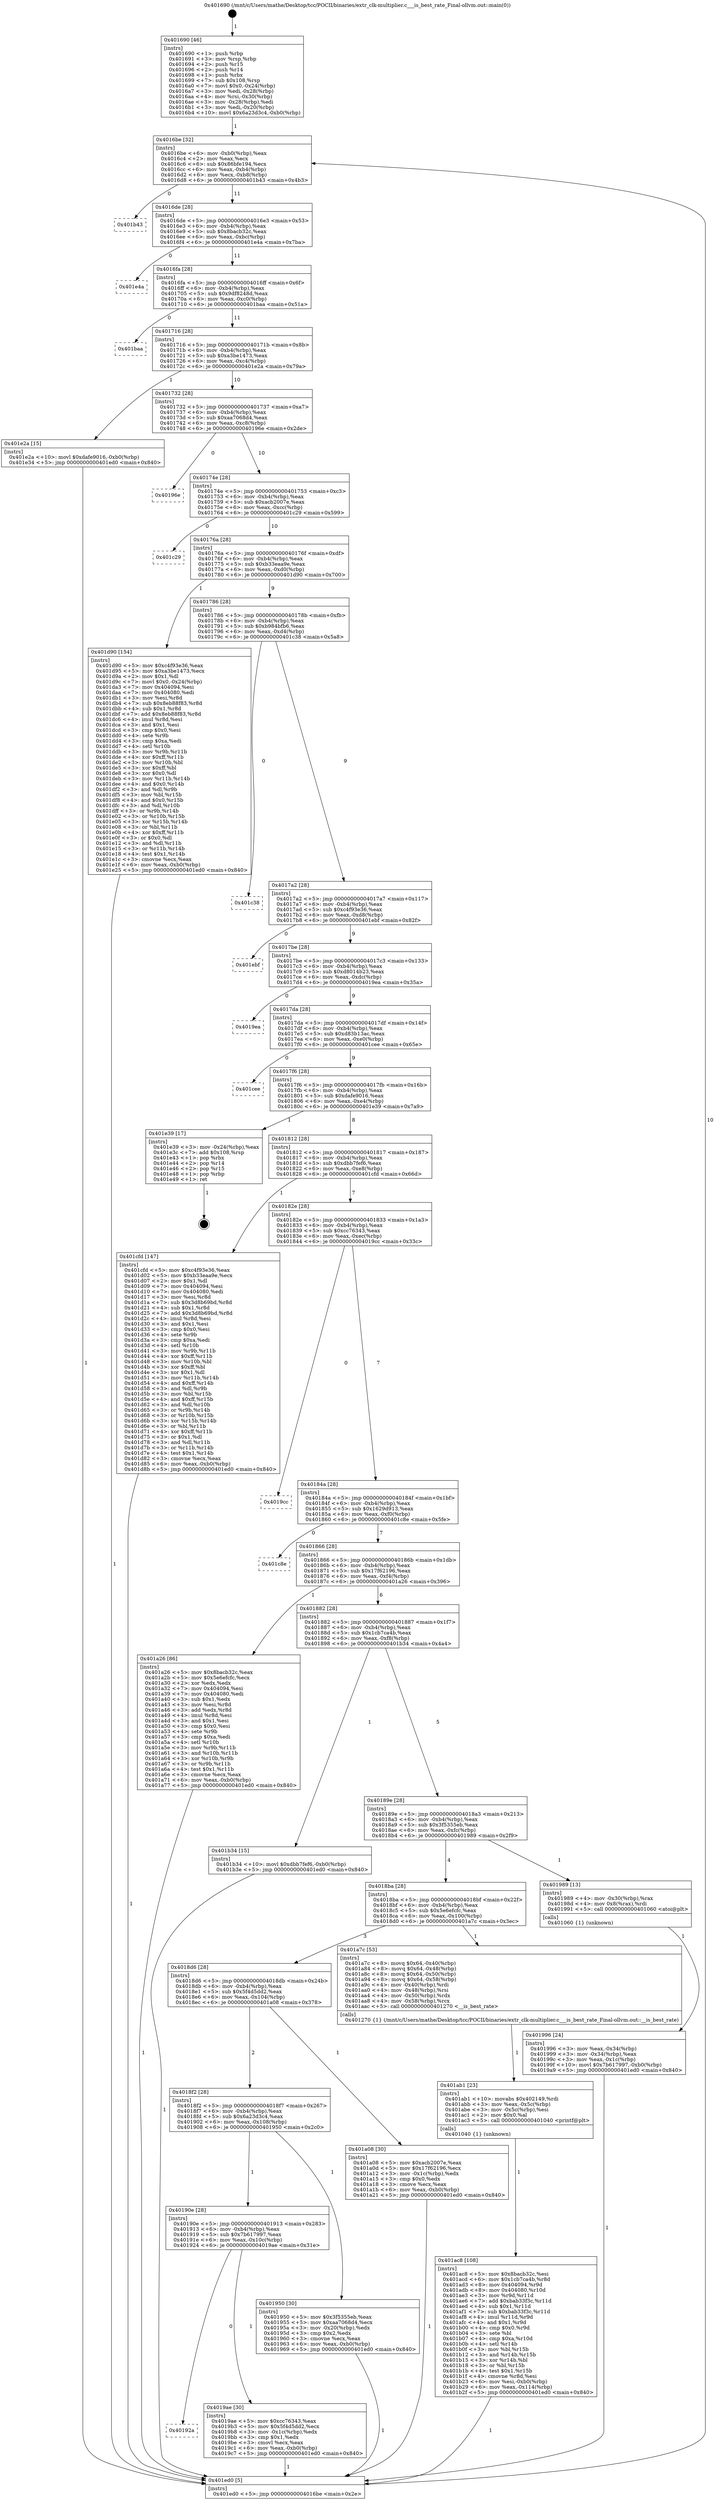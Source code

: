 digraph "0x401690" {
  label = "0x401690 (/mnt/c/Users/mathe/Desktop/tcc/POCII/binaries/extr_clk-multiplier.c___is_best_rate_Final-ollvm.out::main(0))"
  labelloc = "t"
  node[shape=record]

  Entry [label="",width=0.3,height=0.3,shape=circle,fillcolor=black,style=filled]
  "0x4016be" [label="{
     0x4016be [32]\l
     | [instrs]\l
     &nbsp;&nbsp;0x4016be \<+6\>: mov -0xb0(%rbp),%eax\l
     &nbsp;&nbsp;0x4016c4 \<+2\>: mov %eax,%ecx\l
     &nbsp;&nbsp;0x4016c6 \<+6\>: sub $0x86bfe194,%ecx\l
     &nbsp;&nbsp;0x4016cc \<+6\>: mov %eax,-0xb4(%rbp)\l
     &nbsp;&nbsp;0x4016d2 \<+6\>: mov %ecx,-0xb8(%rbp)\l
     &nbsp;&nbsp;0x4016d8 \<+6\>: je 0000000000401b43 \<main+0x4b3\>\l
  }"]
  "0x401b43" [label="{
     0x401b43\l
  }", style=dashed]
  "0x4016de" [label="{
     0x4016de [28]\l
     | [instrs]\l
     &nbsp;&nbsp;0x4016de \<+5\>: jmp 00000000004016e3 \<main+0x53\>\l
     &nbsp;&nbsp;0x4016e3 \<+6\>: mov -0xb4(%rbp),%eax\l
     &nbsp;&nbsp;0x4016e9 \<+5\>: sub $0x8bacb32c,%eax\l
     &nbsp;&nbsp;0x4016ee \<+6\>: mov %eax,-0xbc(%rbp)\l
     &nbsp;&nbsp;0x4016f4 \<+6\>: je 0000000000401e4a \<main+0x7ba\>\l
  }"]
  Exit [label="",width=0.3,height=0.3,shape=circle,fillcolor=black,style=filled,peripheries=2]
  "0x401e4a" [label="{
     0x401e4a\l
  }", style=dashed]
  "0x4016fa" [label="{
     0x4016fa [28]\l
     | [instrs]\l
     &nbsp;&nbsp;0x4016fa \<+5\>: jmp 00000000004016ff \<main+0x6f\>\l
     &nbsp;&nbsp;0x4016ff \<+6\>: mov -0xb4(%rbp),%eax\l
     &nbsp;&nbsp;0x401705 \<+5\>: sub $0x9df8248d,%eax\l
     &nbsp;&nbsp;0x40170a \<+6\>: mov %eax,-0xc0(%rbp)\l
     &nbsp;&nbsp;0x401710 \<+6\>: je 0000000000401baa \<main+0x51a\>\l
  }"]
  "0x401ac8" [label="{
     0x401ac8 [108]\l
     | [instrs]\l
     &nbsp;&nbsp;0x401ac8 \<+5\>: mov $0x8bacb32c,%esi\l
     &nbsp;&nbsp;0x401acd \<+6\>: mov $0x1cb7ca4b,%r8d\l
     &nbsp;&nbsp;0x401ad3 \<+8\>: mov 0x404094,%r9d\l
     &nbsp;&nbsp;0x401adb \<+8\>: mov 0x404080,%r10d\l
     &nbsp;&nbsp;0x401ae3 \<+3\>: mov %r9d,%r11d\l
     &nbsp;&nbsp;0x401ae6 \<+7\>: add $0xbab33f3c,%r11d\l
     &nbsp;&nbsp;0x401aed \<+4\>: sub $0x1,%r11d\l
     &nbsp;&nbsp;0x401af1 \<+7\>: sub $0xbab33f3c,%r11d\l
     &nbsp;&nbsp;0x401af8 \<+4\>: imul %r11d,%r9d\l
     &nbsp;&nbsp;0x401afc \<+4\>: and $0x1,%r9d\l
     &nbsp;&nbsp;0x401b00 \<+4\>: cmp $0x0,%r9d\l
     &nbsp;&nbsp;0x401b04 \<+3\>: sete %bl\l
     &nbsp;&nbsp;0x401b07 \<+4\>: cmp $0xa,%r10d\l
     &nbsp;&nbsp;0x401b0b \<+4\>: setl %r14b\l
     &nbsp;&nbsp;0x401b0f \<+3\>: mov %bl,%r15b\l
     &nbsp;&nbsp;0x401b12 \<+3\>: and %r14b,%r15b\l
     &nbsp;&nbsp;0x401b15 \<+3\>: xor %r14b,%bl\l
     &nbsp;&nbsp;0x401b18 \<+3\>: or %bl,%r15b\l
     &nbsp;&nbsp;0x401b1b \<+4\>: test $0x1,%r15b\l
     &nbsp;&nbsp;0x401b1f \<+4\>: cmovne %r8d,%esi\l
     &nbsp;&nbsp;0x401b23 \<+6\>: mov %esi,-0xb0(%rbp)\l
     &nbsp;&nbsp;0x401b29 \<+6\>: mov %eax,-0x114(%rbp)\l
     &nbsp;&nbsp;0x401b2f \<+5\>: jmp 0000000000401ed0 \<main+0x840\>\l
  }"]
  "0x401baa" [label="{
     0x401baa\l
  }", style=dashed]
  "0x401716" [label="{
     0x401716 [28]\l
     | [instrs]\l
     &nbsp;&nbsp;0x401716 \<+5\>: jmp 000000000040171b \<main+0x8b\>\l
     &nbsp;&nbsp;0x40171b \<+6\>: mov -0xb4(%rbp),%eax\l
     &nbsp;&nbsp;0x401721 \<+5\>: sub $0xa3be1473,%eax\l
     &nbsp;&nbsp;0x401726 \<+6\>: mov %eax,-0xc4(%rbp)\l
     &nbsp;&nbsp;0x40172c \<+6\>: je 0000000000401e2a \<main+0x79a\>\l
  }"]
  "0x401ab1" [label="{
     0x401ab1 [23]\l
     | [instrs]\l
     &nbsp;&nbsp;0x401ab1 \<+10\>: movabs $0x402149,%rdi\l
     &nbsp;&nbsp;0x401abb \<+3\>: mov %eax,-0x5c(%rbp)\l
     &nbsp;&nbsp;0x401abe \<+3\>: mov -0x5c(%rbp),%esi\l
     &nbsp;&nbsp;0x401ac1 \<+2\>: mov $0x0,%al\l
     &nbsp;&nbsp;0x401ac3 \<+5\>: call 0000000000401040 \<printf@plt\>\l
     | [calls]\l
     &nbsp;&nbsp;0x401040 \{1\} (unknown)\l
  }"]
  "0x401e2a" [label="{
     0x401e2a [15]\l
     | [instrs]\l
     &nbsp;&nbsp;0x401e2a \<+10\>: movl $0xdafe9016,-0xb0(%rbp)\l
     &nbsp;&nbsp;0x401e34 \<+5\>: jmp 0000000000401ed0 \<main+0x840\>\l
  }"]
  "0x401732" [label="{
     0x401732 [28]\l
     | [instrs]\l
     &nbsp;&nbsp;0x401732 \<+5\>: jmp 0000000000401737 \<main+0xa7\>\l
     &nbsp;&nbsp;0x401737 \<+6\>: mov -0xb4(%rbp),%eax\l
     &nbsp;&nbsp;0x40173d \<+5\>: sub $0xaa7068d4,%eax\l
     &nbsp;&nbsp;0x401742 \<+6\>: mov %eax,-0xc8(%rbp)\l
     &nbsp;&nbsp;0x401748 \<+6\>: je 000000000040196e \<main+0x2de\>\l
  }"]
  "0x40192a" [label="{
     0x40192a\l
  }", style=dashed]
  "0x40196e" [label="{
     0x40196e\l
  }", style=dashed]
  "0x40174e" [label="{
     0x40174e [28]\l
     | [instrs]\l
     &nbsp;&nbsp;0x40174e \<+5\>: jmp 0000000000401753 \<main+0xc3\>\l
     &nbsp;&nbsp;0x401753 \<+6\>: mov -0xb4(%rbp),%eax\l
     &nbsp;&nbsp;0x401759 \<+5\>: sub $0xacb2007e,%eax\l
     &nbsp;&nbsp;0x40175e \<+6\>: mov %eax,-0xcc(%rbp)\l
     &nbsp;&nbsp;0x401764 \<+6\>: je 0000000000401c29 \<main+0x599\>\l
  }"]
  "0x4019ae" [label="{
     0x4019ae [30]\l
     | [instrs]\l
     &nbsp;&nbsp;0x4019ae \<+5\>: mov $0xcc76343,%eax\l
     &nbsp;&nbsp;0x4019b3 \<+5\>: mov $0x5f4d5dd2,%ecx\l
     &nbsp;&nbsp;0x4019b8 \<+3\>: mov -0x1c(%rbp),%edx\l
     &nbsp;&nbsp;0x4019bb \<+3\>: cmp $0x1,%edx\l
     &nbsp;&nbsp;0x4019be \<+3\>: cmovl %ecx,%eax\l
     &nbsp;&nbsp;0x4019c1 \<+6\>: mov %eax,-0xb0(%rbp)\l
     &nbsp;&nbsp;0x4019c7 \<+5\>: jmp 0000000000401ed0 \<main+0x840\>\l
  }"]
  "0x401c29" [label="{
     0x401c29\l
  }", style=dashed]
  "0x40176a" [label="{
     0x40176a [28]\l
     | [instrs]\l
     &nbsp;&nbsp;0x40176a \<+5\>: jmp 000000000040176f \<main+0xdf\>\l
     &nbsp;&nbsp;0x40176f \<+6\>: mov -0xb4(%rbp),%eax\l
     &nbsp;&nbsp;0x401775 \<+5\>: sub $0xb33eaa9e,%eax\l
     &nbsp;&nbsp;0x40177a \<+6\>: mov %eax,-0xd0(%rbp)\l
     &nbsp;&nbsp;0x401780 \<+6\>: je 0000000000401d90 \<main+0x700\>\l
  }"]
  "0x401996" [label="{
     0x401996 [24]\l
     | [instrs]\l
     &nbsp;&nbsp;0x401996 \<+3\>: mov %eax,-0x34(%rbp)\l
     &nbsp;&nbsp;0x401999 \<+3\>: mov -0x34(%rbp),%eax\l
     &nbsp;&nbsp;0x40199c \<+3\>: mov %eax,-0x1c(%rbp)\l
     &nbsp;&nbsp;0x40199f \<+10\>: movl $0x7b617997,-0xb0(%rbp)\l
     &nbsp;&nbsp;0x4019a9 \<+5\>: jmp 0000000000401ed0 \<main+0x840\>\l
  }"]
  "0x401d90" [label="{
     0x401d90 [154]\l
     | [instrs]\l
     &nbsp;&nbsp;0x401d90 \<+5\>: mov $0xc4f93e36,%eax\l
     &nbsp;&nbsp;0x401d95 \<+5\>: mov $0xa3be1473,%ecx\l
     &nbsp;&nbsp;0x401d9a \<+2\>: mov $0x1,%dl\l
     &nbsp;&nbsp;0x401d9c \<+7\>: movl $0x0,-0x24(%rbp)\l
     &nbsp;&nbsp;0x401da3 \<+7\>: mov 0x404094,%esi\l
     &nbsp;&nbsp;0x401daa \<+7\>: mov 0x404080,%edi\l
     &nbsp;&nbsp;0x401db1 \<+3\>: mov %esi,%r8d\l
     &nbsp;&nbsp;0x401db4 \<+7\>: sub $0x8eb88f83,%r8d\l
     &nbsp;&nbsp;0x401dbb \<+4\>: sub $0x1,%r8d\l
     &nbsp;&nbsp;0x401dbf \<+7\>: add $0x8eb88f83,%r8d\l
     &nbsp;&nbsp;0x401dc6 \<+4\>: imul %r8d,%esi\l
     &nbsp;&nbsp;0x401dca \<+3\>: and $0x1,%esi\l
     &nbsp;&nbsp;0x401dcd \<+3\>: cmp $0x0,%esi\l
     &nbsp;&nbsp;0x401dd0 \<+4\>: sete %r9b\l
     &nbsp;&nbsp;0x401dd4 \<+3\>: cmp $0xa,%edi\l
     &nbsp;&nbsp;0x401dd7 \<+4\>: setl %r10b\l
     &nbsp;&nbsp;0x401ddb \<+3\>: mov %r9b,%r11b\l
     &nbsp;&nbsp;0x401dde \<+4\>: xor $0xff,%r11b\l
     &nbsp;&nbsp;0x401de2 \<+3\>: mov %r10b,%bl\l
     &nbsp;&nbsp;0x401de5 \<+3\>: xor $0xff,%bl\l
     &nbsp;&nbsp;0x401de8 \<+3\>: xor $0x0,%dl\l
     &nbsp;&nbsp;0x401deb \<+3\>: mov %r11b,%r14b\l
     &nbsp;&nbsp;0x401dee \<+4\>: and $0x0,%r14b\l
     &nbsp;&nbsp;0x401df2 \<+3\>: and %dl,%r9b\l
     &nbsp;&nbsp;0x401df5 \<+3\>: mov %bl,%r15b\l
     &nbsp;&nbsp;0x401df8 \<+4\>: and $0x0,%r15b\l
     &nbsp;&nbsp;0x401dfc \<+3\>: and %dl,%r10b\l
     &nbsp;&nbsp;0x401dff \<+3\>: or %r9b,%r14b\l
     &nbsp;&nbsp;0x401e02 \<+3\>: or %r10b,%r15b\l
     &nbsp;&nbsp;0x401e05 \<+3\>: xor %r15b,%r14b\l
     &nbsp;&nbsp;0x401e08 \<+3\>: or %bl,%r11b\l
     &nbsp;&nbsp;0x401e0b \<+4\>: xor $0xff,%r11b\l
     &nbsp;&nbsp;0x401e0f \<+3\>: or $0x0,%dl\l
     &nbsp;&nbsp;0x401e12 \<+3\>: and %dl,%r11b\l
     &nbsp;&nbsp;0x401e15 \<+3\>: or %r11b,%r14b\l
     &nbsp;&nbsp;0x401e18 \<+4\>: test $0x1,%r14b\l
     &nbsp;&nbsp;0x401e1c \<+3\>: cmovne %ecx,%eax\l
     &nbsp;&nbsp;0x401e1f \<+6\>: mov %eax,-0xb0(%rbp)\l
     &nbsp;&nbsp;0x401e25 \<+5\>: jmp 0000000000401ed0 \<main+0x840\>\l
  }"]
  "0x401786" [label="{
     0x401786 [28]\l
     | [instrs]\l
     &nbsp;&nbsp;0x401786 \<+5\>: jmp 000000000040178b \<main+0xfb\>\l
     &nbsp;&nbsp;0x40178b \<+6\>: mov -0xb4(%rbp),%eax\l
     &nbsp;&nbsp;0x401791 \<+5\>: sub $0xb984bfb6,%eax\l
     &nbsp;&nbsp;0x401796 \<+6\>: mov %eax,-0xd4(%rbp)\l
     &nbsp;&nbsp;0x40179c \<+6\>: je 0000000000401c38 \<main+0x5a8\>\l
  }"]
  "0x401690" [label="{
     0x401690 [46]\l
     | [instrs]\l
     &nbsp;&nbsp;0x401690 \<+1\>: push %rbp\l
     &nbsp;&nbsp;0x401691 \<+3\>: mov %rsp,%rbp\l
     &nbsp;&nbsp;0x401694 \<+2\>: push %r15\l
     &nbsp;&nbsp;0x401696 \<+2\>: push %r14\l
     &nbsp;&nbsp;0x401698 \<+1\>: push %rbx\l
     &nbsp;&nbsp;0x401699 \<+7\>: sub $0x108,%rsp\l
     &nbsp;&nbsp;0x4016a0 \<+7\>: movl $0x0,-0x24(%rbp)\l
     &nbsp;&nbsp;0x4016a7 \<+3\>: mov %edi,-0x28(%rbp)\l
     &nbsp;&nbsp;0x4016aa \<+4\>: mov %rsi,-0x30(%rbp)\l
     &nbsp;&nbsp;0x4016ae \<+3\>: mov -0x28(%rbp),%edi\l
     &nbsp;&nbsp;0x4016b1 \<+3\>: mov %edi,-0x20(%rbp)\l
     &nbsp;&nbsp;0x4016b4 \<+10\>: movl $0x6a23d3c4,-0xb0(%rbp)\l
  }"]
  "0x401c38" [label="{
     0x401c38\l
  }", style=dashed]
  "0x4017a2" [label="{
     0x4017a2 [28]\l
     | [instrs]\l
     &nbsp;&nbsp;0x4017a2 \<+5\>: jmp 00000000004017a7 \<main+0x117\>\l
     &nbsp;&nbsp;0x4017a7 \<+6\>: mov -0xb4(%rbp),%eax\l
     &nbsp;&nbsp;0x4017ad \<+5\>: sub $0xc4f93e36,%eax\l
     &nbsp;&nbsp;0x4017b2 \<+6\>: mov %eax,-0xd8(%rbp)\l
     &nbsp;&nbsp;0x4017b8 \<+6\>: je 0000000000401ebf \<main+0x82f\>\l
  }"]
  "0x401ed0" [label="{
     0x401ed0 [5]\l
     | [instrs]\l
     &nbsp;&nbsp;0x401ed0 \<+5\>: jmp 00000000004016be \<main+0x2e\>\l
  }"]
  "0x401ebf" [label="{
     0x401ebf\l
  }", style=dashed]
  "0x4017be" [label="{
     0x4017be [28]\l
     | [instrs]\l
     &nbsp;&nbsp;0x4017be \<+5\>: jmp 00000000004017c3 \<main+0x133\>\l
     &nbsp;&nbsp;0x4017c3 \<+6\>: mov -0xb4(%rbp),%eax\l
     &nbsp;&nbsp;0x4017c9 \<+5\>: sub $0xd8014b23,%eax\l
     &nbsp;&nbsp;0x4017ce \<+6\>: mov %eax,-0xdc(%rbp)\l
     &nbsp;&nbsp;0x4017d4 \<+6\>: je 00000000004019ea \<main+0x35a\>\l
  }"]
  "0x40190e" [label="{
     0x40190e [28]\l
     | [instrs]\l
     &nbsp;&nbsp;0x40190e \<+5\>: jmp 0000000000401913 \<main+0x283\>\l
     &nbsp;&nbsp;0x401913 \<+6\>: mov -0xb4(%rbp),%eax\l
     &nbsp;&nbsp;0x401919 \<+5\>: sub $0x7b617997,%eax\l
     &nbsp;&nbsp;0x40191e \<+6\>: mov %eax,-0x10c(%rbp)\l
     &nbsp;&nbsp;0x401924 \<+6\>: je 00000000004019ae \<main+0x31e\>\l
  }"]
  "0x4019ea" [label="{
     0x4019ea\l
  }", style=dashed]
  "0x4017da" [label="{
     0x4017da [28]\l
     | [instrs]\l
     &nbsp;&nbsp;0x4017da \<+5\>: jmp 00000000004017df \<main+0x14f\>\l
     &nbsp;&nbsp;0x4017df \<+6\>: mov -0xb4(%rbp),%eax\l
     &nbsp;&nbsp;0x4017e5 \<+5\>: sub $0xd83b13ac,%eax\l
     &nbsp;&nbsp;0x4017ea \<+6\>: mov %eax,-0xe0(%rbp)\l
     &nbsp;&nbsp;0x4017f0 \<+6\>: je 0000000000401cee \<main+0x65e\>\l
  }"]
  "0x401950" [label="{
     0x401950 [30]\l
     | [instrs]\l
     &nbsp;&nbsp;0x401950 \<+5\>: mov $0x3f5355eb,%eax\l
     &nbsp;&nbsp;0x401955 \<+5\>: mov $0xaa7068d4,%ecx\l
     &nbsp;&nbsp;0x40195a \<+3\>: mov -0x20(%rbp),%edx\l
     &nbsp;&nbsp;0x40195d \<+3\>: cmp $0x2,%edx\l
     &nbsp;&nbsp;0x401960 \<+3\>: cmovne %ecx,%eax\l
     &nbsp;&nbsp;0x401963 \<+6\>: mov %eax,-0xb0(%rbp)\l
     &nbsp;&nbsp;0x401969 \<+5\>: jmp 0000000000401ed0 \<main+0x840\>\l
  }"]
  "0x401cee" [label="{
     0x401cee\l
  }", style=dashed]
  "0x4017f6" [label="{
     0x4017f6 [28]\l
     | [instrs]\l
     &nbsp;&nbsp;0x4017f6 \<+5\>: jmp 00000000004017fb \<main+0x16b\>\l
     &nbsp;&nbsp;0x4017fb \<+6\>: mov -0xb4(%rbp),%eax\l
     &nbsp;&nbsp;0x401801 \<+5\>: sub $0xdafe9016,%eax\l
     &nbsp;&nbsp;0x401806 \<+6\>: mov %eax,-0xe4(%rbp)\l
     &nbsp;&nbsp;0x40180c \<+6\>: je 0000000000401e39 \<main+0x7a9\>\l
  }"]
  "0x4018f2" [label="{
     0x4018f2 [28]\l
     | [instrs]\l
     &nbsp;&nbsp;0x4018f2 \<+5\>: jmp 00000000004018f7 \<main+0x267\>\l
     &nbsp;&nbsp;0x4018f7 \<+6\>: mov -0xb4(%rbp),%eax\l
     &nbsp;&nbsp;0x4018fd \<+5\>: sub $0x6a23d3c4,%eax\l
     &nbsp;&nbsp;0x401902 \<+6\>: mov %eax,-0x108(%rbp)\l
     &nbsp;&nbsp;0x401908 \<+6\>: je 0000000000401950 \<main+0x2c0\>\l
  }"]
  "0x401e39" [label="{
     0x401e39 [17]\l
     | [instrs]\l
     &nbsp;&nbsp;0x401e39 \<+3\>: mov -0x24(%rbp),%eax\l
     &nbsp;&nbsp;0x401e3c \<+7\>: add $0x108,%rsp\l
     &nbsp;&nbsp;0x401e43 \<+1\>: pop %rbx\l
     &nbsp;&nbsp;0x401e44 \<+2\>: pop %r14\l
     &nbsp;&nbsp;0x401e46 \<+2\>: pop %r15\l
     &nbsp;&nbsp;0x401e48 \<+1\>: pop %rbp\l
     &nbsp;&nbsp;0x401e49 \<+1\>: ret\l
  }"]
  "0x401812" [label="{
     0x401812 [28]\l
     | [instrs]\l
     &nbsp;&nbsp;0x401812 \<+5\>: jmp 0000000000401817 \<main+0x187\>\l
     &nbsp;&nbsp;0x401817 \<+6\>: mov -0xb4(%rbp),%eax\l
     &nbsp;&nbsp;0x40181d \<+5\>: sub $0xdbb7fef6,%eax\l
     &nbsp;&nbsp;0x401822 \<+6\>: mov %eax,-0xe8(%rbp)\l
     &nbsp;&nbsp;0x401828 \<+6\>: je 0000000000401cfd \<main+0x66d\>\l
  }"]
  "0x401a08" [label="{
     0x401a08 [30]\l
     | [instrs]\l
     &nbsp;&nbsp;0x401a08 \<+5\>: mov $0xacb2007e,%eax\l
     &nbsp;&nbsp;0x401a0d \<+5\>: mov $0x17f62196,%ecx\l
     &nbsp;&nbsp;0x401a12 \<+3\>: mov -0x1c(%rbp),%edx\l
     &nbsp;&nbsp;0x401a15 \<+3\>: cmp $0x0,%edx\l
     &nbsp;&nbsp;0x401a18 \<+3\>: cmove %ecx,%eax\l
     &nbsp;&nbsp;0x401a1b \<+6\>: mov %eax,-0xb0(%rbp)\l
     &nbsp;&nbsp;0x401a21 \<+5\>: jmp 0000000000401ed0 \<main+0x840\>\l
  }"]
  "0x401cfd" [label="{
     0x401cfd [147]\l
     | [instrs]\l
     &nbsp;&nbsp;0x401cfd \<+5\>: mov $0xc4f93e36,%eax\l
     &nbsp;&nbsp;0x401d02 \<+5\>: mov $0xb33eaa9e,%ecx\l
     &nbsp;&nbsp;0x401d07 \<+2\>: mov $0x1,%dl\l
     &nbsp;&nbsp;0x401d09 \<+7\>: mov 0x404094,%esi\l
     &nbsp;&nbsp;0x401d10 \<+7\>: mov 0x404080,%edi\l
     &nbsp;&nbsp;0x401d17 \<+3\>: mov %esi,%r8d\l
     &nbsp;&nbsp;0x401d1a \<+7\>: sub $0x3d8b69bd,%r8d\l
     &nbsp;&nbsp;0x401d21 \<+4\>: sub $0x1,%r8d\l
     &nbsp;&nbsp;0x401d25 \<+7\>: add $0x3d8b69bd,%r8d\l
     &nbsp;&nbsp;0x401d2c \<+4\>: imul %r8d,%esi\l
     &nbsp;&nbsp;0x401d30 \<+3\>: and $0x1,%esi\l
     &nbsp;&nbsp;0x401d33 \<+3\>: cmp $0x0,%esi\l
     &nbsp;&nbsp;0x401d36 \<+4\>: sete %r9b\l
     &nbsp;&nbsp;0x401d3a \<+3\>: cmp $0xa,%edi\l
     &nbsp;&nbsp;0x401d3d \<+4\>: setl %r10b\l
     &nbsp;&nbsp;0x401d41 \<+3\>: mov %r9b,%r11b\l
     &nbsp;&nbsp;0x401d44 \<+4\>: xor $0xff,%r11b\l
     &nbsp;&nbsp;0x401d48 \<+3\>: mov %r10b,%bl\l
     &nbsp;&nbsp;0x401d4b \<+3\>: xor $0xff,%bl\l
     &nbsp;&nbsp;0x401d4e \<+3\>: xor $0x1,%dl\l
     &nbsp;&nbsp;0x401d51 \<+3\>: mov %r11b,%r14b\l
     &nbsp;&nbsp;0x401d54 \<+4\>: and $0xff,%r14b\l
     &nbsp;&nbsp;0x401d58 \<+3\>: and %dl,%r9b\l
     &nbsp;&nbsp;0x401d5b \<+3\>: mov %bl,%r15b\l
     &nbsp;&nbsp;0x401d5e \<+4\>: and $0xff,%r15b\l
     &nbsp;&nbsp;0x401d62 \<+3\>: and %dl,%r10b\l
     &nbsp;&nbsp;0x401d65 \<+3\>: or %r9b,%r14b\l
     &nbsp;&nbsp;0x401d68 \<+3\>: or %r10b,%r15b\l
     &nbsp;&nbsp;0x401d6b \<+3\>: xor %r15b,%r14b\l
     &nbsp;&nbsp;0x401d6e \<+3\>: or %bl,%r11b\l
     &nbsp;&nbsp;0x401d71 \<+4\>: xor $0xff,%r11b\l
     &nbsp;&nbsp;0x401d75 \<+3\>: or $0x1,%dl\l
     &nbsp;&nbsp;0x401d78 \<+3\>: and %dl,%r11b\l
     &nbsp;&nbsp;0x401d7b \<+3\>: or %r11b,%r14b\l
     &nbsp;&nbsp;0x401d7e \<+4\>: test $0x1,%r14b\l
     &nbsp;&nbsp;0x401d82 \<+3\>: cmovne %ecx,%eax\l
     &nbsp;&nbsp;0x401d85 \<+6\>: mov %eax,-0xb0(%rbp)\l
     &nbsp;&nbsp;0x401d8b \<+5\>: jmp 0000000000401ed0 \<main+0x840\>\l
  }"]
  "0x40182e" [label="{
     0x40182e [28]\l
     | [instrs]\l
     &nbsp;&nbsp;0x40182e \<+5\>: jmp 0000000000401833 \<main+0x1a3\>\l
     &nbsp;&nbsp;0x401833 \<+6\>: mov -0xb4(%rbp),%eax\l
     &nbsp;&nbsp;0x401839 \<+5\>: sub $0xcc76343,%eax\l
     &nbsp;&nbsp;0x40183e \<+6\>: mov %eax,-0xec(%rbp)\l
     &nbsp;&nbsp;0x401844 \<+6\>: je 00000000004019cc \<main+0x33c\>\l
  }"]
  "0x4018d6" [label="{
     0x4018d6 [28]\l
     | [instrs]\l
     &nbsp;&nbsp;0x4018d6 \<+5\>: jmp 00000000004018db \<main+0x24b\>\l
     &nbsp;&nbsp;0x4018db \<+6\>: mov -0xb4(%rbp),%eax\l
     &nbsp;&nbsp;0x4018e1 \<+5\>: sub $0x5f4d5dd2,%eax\l
     &nbsp;&nbsp;0x4018e6 \<+6\>: mov %eax,-0x104(%rbp)\l
     &nbsp;&nbsp;0x4018ec \<+6\>: je 0000000000401a08 \<main+0x378\>\l
  }"]
  "0x4019cc" [label="{
     0x4019cc\l
  }", style=dashed]
  "0x40184a" [label="{
     0x40184a [28]\l
     | [instrs]\l
     &nbsp;&nbsp;0x40184a \<+5\>: jmp 000000000040184f \<main+0x1bf\>\l
     &nbsp;&nbsp;0x40184f \<+6\>: mov -0xb4(%rbp),%eax\l
     &nbsp;&nbsp;0x401855 \<+5\>: sub $0x1629d913,%eax\l
     &nbsp;&nbsp;0x40185a \<+6\>: mov %eax,-0xf0(%rbp)\l
     &nbsp;&nbsp;0x401860 \<+6\>: je 0000000000401c8e \<main+0x5fe\>\l
  }"]
  "0x401a7c" [label="{
     0x401a7c [53]\l
     | [instrs]\l
     &nbsp;&nbsp;0x401a7c \<+8\>: movq $0x64,-0x40(%rbp)\l
     &nbsp;&nbsp;0x401a84 \<+8\>: movq $0x64,-0x48(%rbp)\l
     &nbsp;&nbsp;0x401a8c \<+8\>: movq $0x64,-0x50(%rbp)\l
     &nbsp;&nbsp;0x401a94 \<+8\>: movq $0x64,-0x58(%rbp)\l
     &nbsp;&nbsp;0x401a9c \<+4\>: mov -0x40(%rbp),%rdi\l
     &nbsp;&nbsp;0x401aa0 \<+4\>: mov -0x48(%rbp),%rsi\l
     &nbsp;&nbsp;0x401aa4 \<+4\>: mov -0x50(%rbp),%rdx\l
     &nbsp;&nbsp;0x401aa8 \<+4\>: mov -0x58(%rbp),%rcx\l
     &nbsp;&nbsp;0x401aac \<+5\>: call 0000000000401270 \<__is_best_rate\>\l
     | [calls]\l
     &nbsp;&nbsp;0x401270 \{1\} (/mnt/c/Users/mathe/Desktop/tcc/POCII/binaries/extr_clk-multiplier.c___is_best_rate_Final-ollvm.out::__is_best_rate)\l
  }"]
  "0x401c8e" [label="{
     0x401c8e\l
  }", style=dashed]
  "0x401866" [label="{
     0x401866 [28]\l
     | [instrs]\l
     &nbsp;&nbsp;0x401866 \<+5\>: jmp 000000000040186b \<main+0x1db\>\l
     &nbsp;&nbsp;0x40186b \<+6\>: mov -0xb4(%rbp),%eax\l
     &nbsp;&nbsp;0x401871 \<+5\>: sub $0x17f62196,%eax\l
     &nbsp;&nbsp;0x401876 \<+6\>: mov %eax,-0xf4(%rbp)\l
     &nbsp;&nbsp;0x40187c \<+6\>: je 0000000000401a26 \<main+0x396\>\l
  }"]
  "0x4018ba" [label="{
     0x4018ba [28]\l
     | [instrs]\l
     &nbsp;&nbsp;0x4018ba \<+5\>: jmp 00000000004018bf \<main+0x22f\>\l
     &nbsp;&nbsp;0x4018bf \<+6\>: mov -0xb4(%rbp),%eax\l
     &nbsp;&nbsp;0x4018c5 \<+5\>: sub $0x5e6efcfc,%eax\l
     &nbsp;&nbsp;0x4018ca \<+6\>: mov %eax,-0x100(%rbp)\l
     &nbsp;&nbsp;0x4018d0 \<+6\>: je 0000000000401a7c \<main+0x3ec\>\l
  }"]
  "0x401a26" [label="{
     0x401a26 [86]\l
     | [instrs]\l
     &nbsp;&nbsp;0x401a26 \<+5\>: mov $0x8bacb32c,%eax\l
     &nbsp;&nbsp;0x401a2b \<+5\>: mov $0x5e6efcfc,%ecx\l
     &nbsp;&nbsp;0x401a30 \<+2\>: xor %edx,%edx\l
     &nbsp;&nbsp;0x401a32 \<+7\>: mov 0x404094,%esi\l
     &nbsp;&nbsp;0x401a39 \<+7\>: mov 0x404080,%edi\l
     &nbsp;&nbsp;0x401a40 \<+3\>: sub $0x1,%edx\l
     &nbsp;&nbsp;0x401a43 \<+3\>: mov %esi,%r8d\l
     &nbsp;&nbsp;0x401a46 \<+3\>: add %edx,%r8d\l
     &nbsp;&nbsp;0x401a49 \<+4\>: imul %r8d,%esi\l
     &nbsp;&nbsp;0x401a4d \<+3\>: and $0x1,%esi\l
     &nbsp;&nbsp;0x401a50 \<+3\>: cmp $0x0,%esi\l
     &nbsp;&nbsp;0x401a53 \<+4\>: sete %r9b\l
     &nbsp;&nbsp;0x401a57 \<+3\>: cmp $0xa,%edi\l
     &nbsp;&nbsp;0x401a5a \<+4\>: setl %r10b\l
     &nbsp;&nbsp;0x401a5e \<+3\>: mov %r9b,%r11b\l
     &nbsp;&nbsp;0x401a61 \<+3\>: and %r10b,%r11b\l
     &nbsp;&nbsp;0x401a64 \<+3\>: xor %r10b,%r9b\l
     &nbsp;&nbsp;0x401a67 \<+3\>: or %r9b,%r11b\l
     &nbsp;&nbsp;0x401a6a \<+4\>: test $0x1,%r11b\l
     &nbsp;&nbsp;0x401a6e \<+3\>: cmovne %ecx,%eax\l
     &nbsp;&nbsp;0x401a71 \<+6\>: mov %eax,-0xb0(%rbp)\l
     &nbsp;&nbsp;0x401a77 \<+5\>: jmp 0000000000401ed0 \<main+0x840\>\l
  }"]
  "0x401882" [label="{
     0x401882 [28]\l
     | [instrs]\l
     &nbsp;&nbsp;0x401882 \<+5\>: jmp 0000000000401887 \<main+0x1f7\>\l
     &nbsp;&nbsp;0x401887 \<+6\>: mov -0xb4(%rbp),%eax\l
     &nbsp;&nbsp;0x40188d \<+5\>: sub $0x1cb7ca4b,%eax\l
     &nbsp;&nbsp;0x401892 \<+6\>: mov %eax,-0xf8(%rbp)\l
     &nbsp;&nbsp;0x401898 \<+6\>: je 0000000000401b34 \<main+0x4a4\>\l
  }"]
  "0x401989" [label="{
     0x401989 [13]\l
     | [instrs]\l
     &nbsp;&nbsp;0x401989 \<+4\>: mov -0x30(%rbp),%rax\l
     &nbsp;&nbsp;0x40198d \<+4\>: mov 0x8(%rax),%rdi\l
     &nbsp;&nbsp;0x401991 \<+5\>: call 0000000000401060 \<atoi@plt\>\l
     | [calls]\l
     &nbsp;&nbsp;0x401060 \{1\} (unknown)\l
  }"]
  "0x401b34" [label="{
     0x401b34 [15]\l
     | [instrs]\l
     &nbsp;&nbsp;0x401b34 \<+10\>: movl $0xdbb7fef6,-0xb0(%rbp)\l
     &nbsp;&nbsp;0x401b3e \<+5\>: jmp 0000000000401ed0 \<main+0x840\>\l
  }"]
  "0x40189e" [label="{
     0x40189e [28]\l
     | [instrs]\l
     &nbsp;&nbsp;0x40189e \<+5\>: jmp 00000000004018a3 \<main+0x213\>\l
     &nbsp;&nbsp;0x4018a3 \<+6\>: mov -0xb4(%rbp),%eax\l
     &nbsp;&nbsp;0x4018a9 \<+5\>: sub $0x3f5355eb,%eax\l
     &nbsp;&nbsp;0x4018ae \<+6\>: mov %eax,-0xfc(%rbp)\l
     &nbsp;&nbsp;0x4018b4 \<+6\>: je 0000000000401989 \<main+0x2f9\>\l
  }"]
  Entry -> "0x401690" [label=" 1"]
  "0x4016be" -> "0x401b43" [label=" 0"]
  "0x4016be" -> "0x4016de" [label=" 11"]
  "0x401e39" -> Exit [label=" 1"]
  "0x4016de" -> "0x401e4a" [label=" 0"]
  "0x4016de" -> "0x4016fa" [label=" 11"]
  "0x401e2a" -> "0x401ed0" [label=" 1"]
  "0x4016fa" -> "0x401baa" [label=" 0"]
  "0x4016fa" -> "0x401716" [label=" 11"]
  "0x401d90" -> "0x401ed0" [label=" 1"]
  "0x401716" -> "0x401e2a" [label=" 1"]
  "0x401716" -> "0x401732" [label=" 10"]
  "0x401cfd" -> "0x401ed0" [label=" 1"]
  "0x401732" -> "0x40196e" [label=" 0"]
  "0x401732" -> "0x40174e" [label=" 10"]
  "0x401b34" -> "0x401ed0" [label=" 1"]
  "0x40174e" -> "0x401c29" [label=" 0"]
  "0x40174e" -> "0x40176a" [label=" 10"]
  "0x401ac8" -> "0x401ed0" [label=" 1"]
  "0x40176a" -> "0x401d90" [label=" 1"]
  "0x40176a" -> "0x401786" [label=" 9"]
  "0x401a7c" -> "0x401ab1" [label=" 1"]
  "0x401786" -> "0x401c38" [label=" 0"]
  "0x401786" -> "0x4017a2" [label=" 9"]
  "0x401a26" -> "0x401ed0" [label=" 1"]
  "0x4017a2" -> "0x401ebf" [label=" 0"]
  "0x4017a2" -> "0x4017be" [label=" 9"]
  "0x401a08" -> "0x401ed0" [label=" 1"]
  "0x4017be" -> "0x4019ea" [label=" 0"]
  "0x4017be" -> "0x4017da" [label=" 9"]
  "0x4019ae" -> "0x401ed0" [label=" 1"]
  "0x4017da" -> "0x401cee" [label=" 0"]
  "0x4017da" -> "0x4017f6" [label=" 9"]
  "0x40190e" -> "0x40192a" [label=" 0"]
  "0x4017f6" -> "0x401e39" [label=" 1"]
  "0x4017f6" -> "0x401812" [label=" 8"]
  "0x401ab1" -> "0x401ac8" [label=" 1"]
  "0x401812" -> "0x401cfd" [label=" 1"]
  "0x401812" -> "0x40182e" [label=" 7"]
  "0x401996" -> "0x401ed0" [label=" 1"]
  "0x40182e" -> "0x4019cc" [label=" 0"]
  "0x40182e" -> "0x40184a" [label=" 7"]
  "0x401ed0" -> "0x4016be" [label=" 10"]
  "0x40184a" -> "0x401c8e" [label=" 0"]
  "0x40184a" -> "0x401866" [label=" 7"]
  "0x401690" -> "0x4016be" [label=" 1"]
  "0x401866" -> "0x401a26" [label=" 1"]
  "0x401866" -> "0x401882" [label=" 6"]
  "0x4018f2" -> "0x40190e" [label=" 1"]
  "0x401882" -> "0x401b34" [label=" 1"]
  "0x401882" -> "0x40189e" [label=" 5"]
  "0x4018f2" -> "0x401950" [label=" 1"]
  "0x40189e" -> "0x401989" [label=" 1"]
  "0x40189e" -> "0x4018ba" [label=" 4"]
  "0x401950" -> "0x401ed0" [label=" 1"]
  "0x4018ba" -> "0x401a7c" [label=" 1"]
  "0x4018ba" -> "0x4018d6" [label=" 3"]
  "0x401989" -> "0x401996" [label=" 1"]
  "0x4018d6" -> "0x401a08" [label=" 1"]
  "0x4018d6" -> "0x4018f2" [label=" 2"]
  "0x40190e" -> "0x4019ae" [label=" 1"]
}
